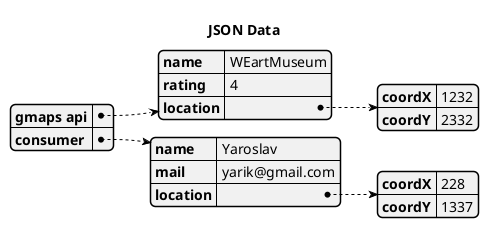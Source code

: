 @startjson

title JSON Data
{
  "gmaps api": {
    "name": "WEartMuseum",
    "rating": 4,
    "location": {
      "coordX": 1232,
      "coordY": 2332
    }
  },
  "consumer": {
    "name": "Yaroslav",
    "mail": "yarik@gmail.com",
    "location": {
      "coordX": 228,
      "coordY": 1337
    }
  }
}
@endjson
